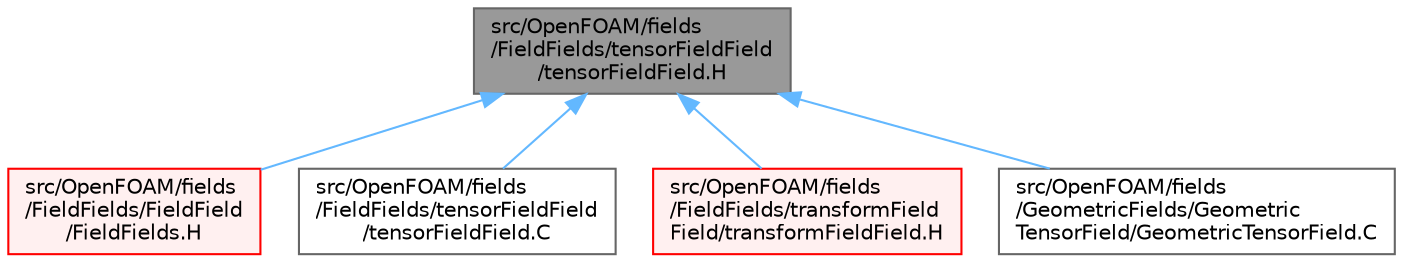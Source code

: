 digraph "src/OpenFOAM/fields/FieldFields/tensorFieldField/tensorFieldField.H"
{
 // LATEX_PDF_SIZE
  bgcolor="transparent";
  edge [fontname=Helvetica,fontsize=10,labelfontname=Helvetica,labelfontsize=10];
  node [fontname=Helvetica,fontsize=10,shape=box,height=0.2,width=0.4];
  Node1 [id="Node000001",label="src/OpenFOAM/fields\l/FieldFields/tensorFieldField\l/tensorFieldField.H",height=0.2,width=0.4,color="gray40", fillcolor="grey60", style="filled", fontcolor="black",tooltip="Specialisation of FieldField<T> for tensor."];
  Node1 -> Node2 [id="edge1_Node000001_Node000002",dir="back",color="steelblue1",style="solid",tooltip=" "];
  Node2 [id="Node000002",label="src/OpenFOAM/fields\l/FieldFields/FieldField\l/FieldFields.H",height=0.2,width=0.4,color="red", fillcolor="#FFF0F0", style="filled",URL="$FieldFields_8H.html",tooltip=" "];
  Node1 -> Node310 [id="edge2_Node000001_Node000310",dir="back",color="steelblue1",style="solid",tooltip=" "];
  Node310 [id="Node000310",label="src/OpenFOAM/fields\l/FieldFields/tensorFieldField\l/tensorFieldField.C",height=0.2,width=0.4,color="grey40", fillcolor="white", style="filled",URL="$tensorFieldField_8C.html",tooltip=" "];
  Node1 -> Node311 [id="edge3_Node000001_Node000311",dir="back",color="steelblue1",style="solid",tooltip=" "];
  Node311 [id="Node000311",label="src/OpenFOAM/fields\l/FieldFields/transformField\lField/transformFieldField.H",height=0.2,width=0.4,color="red", fillcolor="#FFF0F0", style="filled",URL="$transformFieldField_8H.html",tooltip="transformFieldField Spatial transformation functions for FieldField."];
  Node1 -> Node314 [id="edge4_Node000001_Node000314",dir="back",color="steelblue1",style="solid",tooltip=" "];
  Node314 [id="Node000314",label="src/OpenFOAM/fields\l/GeometricFields/Geometric\lTensorField/GeometricTensorField.C",height=0.2,width=0.4,color="grey40", fillcolor="white", style="filled",URL="$GeometricTensorField_8C.html",tooltip=" "];
}
